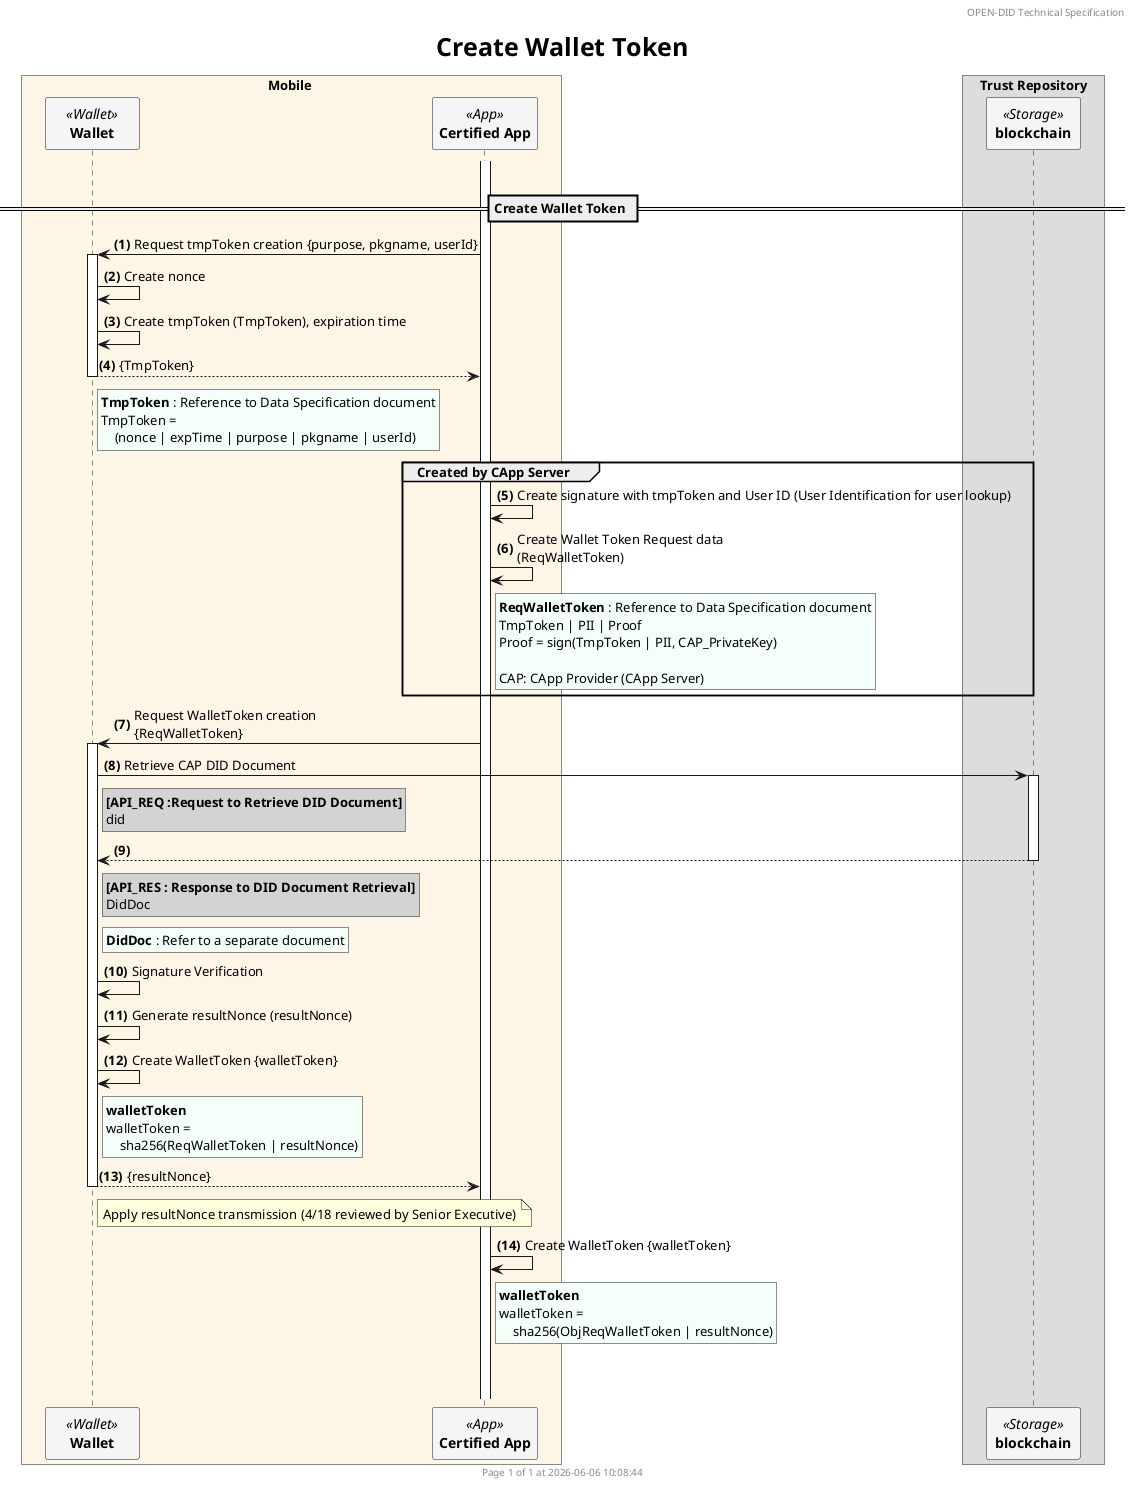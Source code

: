 @startuml create_wallet_token

'- - - - - - - - - - - - - - - - - - - - - - - - - - - - - - - - - - - - - - - - - - - - - - - - - - - - - - - - - - -
' Configuration
'- - - - - - - - - - - - - - - - - - - - - - - - - - - - - - - - - - - - - - - - - - - - - - - - - - - - - - - - - - -
'=== Header and Footer ===
header OPEN-DID Technical Specification
footer
    Page %page% of %lastpage% at %date("yyyy-MM-dd hh:mm:ss")
end footer

'=== Title ===
title
    <size:25>Create Wallet Token</size>
end title

'=== Option ===
' Autonumber: ex) "<b>000.</b>" => Display as a 3-digit number with leading zeros
autonumber "<b>(#)</b>"
' Hide the participant box at the bottom of the page
'hide footbox

'=== Participants ===
skinparam ParticipantPadding 20
skinparam BoxPadding 20
skinparam MaxMessageSize 500
skinparam MinClassWidth 80



box Mobile #OldLace
    participant "**Wallet**" as WALLET <<Wallet>> #WhiteSmoke
    participant "**Certified App**" as CA <<App>> #WhiteSmoke    
end box

box Trust Repository
    participant "**blockchain**" as BC <<Storage>> #WhiteSmoke
end box

'- - - - - - - - - - - - - - - - - - - - - - - - - - - - - - - - - - - - - - - - - - - - - - - - - - - - - - - - - - -
' Constant
'- - - - - - - - - - - - - - - - - - - - - - - - - - - - - - - - - - - - - - - - - - - - - - - - - - - - - - - - - - -
!$refdoc = "Refer to a separate document"
!$doc = "Refer to the data specification document"

'- - - - - - - - - - - - - - - - - - - - - - - - - - - - - - - - - - - - - - - - - - - - - - - - - - - - - - - - - - -
' Content
'- - - - - - - - - - - - - - - - - - - - - - - - - - - - - - - - - - - - - - - - - - - - - - - - - - - - - - - - - - -
|||


== Create Wallet Token ==

activate CA

CA -> WALLET++ : Request tmpToken creation {purpose, pkgname, userId}
    WALLET -> WALLET : Create nonce 
    WALLET -> WALLET : Create tmpToken (TmpToken), expiration time
return {TmpToken}
rnote right of WALLET #MintCream
    **TmpToken** : Reference to Data Specification document
    TmpToken = 
        (nonce | expTime | purpose | pkgname | userId)
end note

group Created by CApp Server
    CA -> CA : Create signature with tmpToken and User ID (User Identification for user lookup)

    CA -> CA : Create Wallet Token Request data \n(ReqWalletToken) 
    rnote right of CA #MintCream
        **ReqWalletToken** : Reference to Data Specification document
        TmpToken | PII | Proof
        Proof = sign(TmpToken | PII, CAP_PrivateKey)

        CAP: CApp Provider (CApp Server)
    end note
end

CA -> WALLET++ : Request WalletToken creation \n{ReqWalletToken}
    WALLET -> BC++ : Retrieve CAP DID Document
    rnote right of WALLET #LightGray
        **[API_REQ :Request to Retrieve DID Document]**
        did
    end note

    return
    rnote right of WALLET #LightGray
        **[API_RES : Response to DID Document Retrieval]**
        DidDoc
    end note
    rnote right of WALLET #MintCream    
        **DidDoc** : $refdoc
    end note

    WALLET -> WALLET : Signature Verification
    WALLET -> WALLET : Generate resultNonce (resultNonce)

    WALLET -> WALLET : Create WalletToken {walletToken}
    rnote right of WALLET #MintCream
        **walletToken**
        walletToken =
            sha256(ReqWalletToken | resultNonce)
    end note

    return {resultNonce}
    note right of WALLET : Apply resultNonce transmission (4/18 reviewed by Senior Executive)

    CA -> CA : Create WalletToken {walletToken}
    rnote right of CA #MintCream
        **walletToken**
        walletToken = 
            sha256(ObjReqWalletToken | resultNonce)
    end note







|||
|||
@enduml
